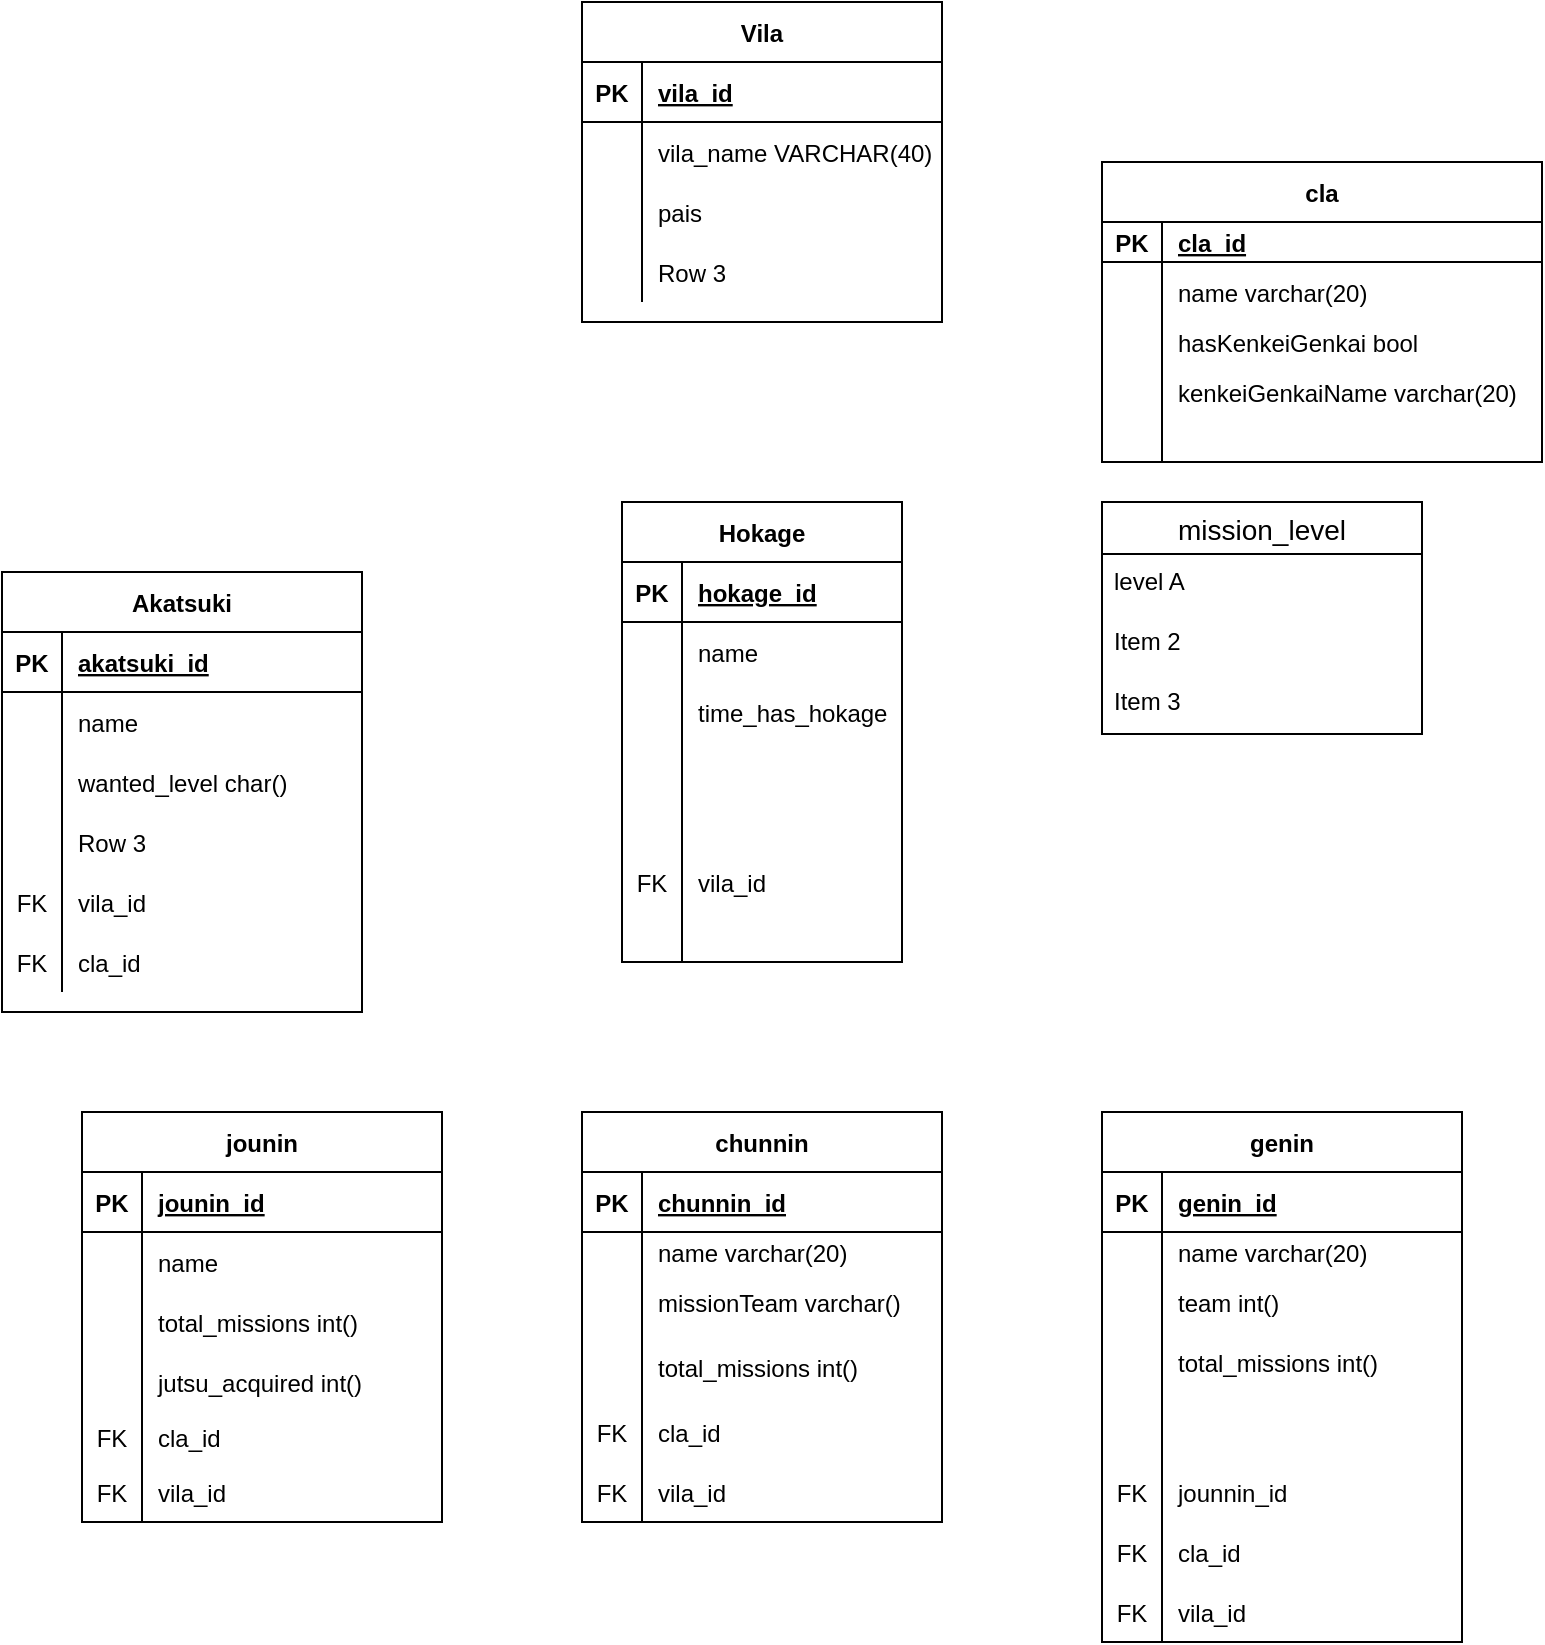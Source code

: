 <mxfile version="17.5.0" type="github">
  <diagram id="82nE0r8rCzqwUoxXNBT7" name="Page-1">
    <mxGraphModel dx="1550" dy="873" grid="1" gridSize="10" guides="1" tooltips="1" connect="1" arrows="1" fold="1" page="1" pageScale="1" pageWidth="827" pageHeight="1169" math="0" shadow="0">
      <root>
        <mxCell id="0" />
        <mxCell id="1" parent="0" />
        <mxCell id="BC1A1Vq9PkHH15_UiLVq-1" value="Hokage" style="shape=table;startSize=30;container=1;collapsible=1;childLayout=tableLayout;fixedRows=1;rowLines=0;fontStyle=1;align=center;resizeLast=1;" vertex="1" parent="1">
          <mxGeometry x="360" y="280" width="140" height="230" as="geometry" />
        </mxCell>
        <mxCell id="BC1A1Vq9PkHH15_UiLVq-2" value="" style="shape=tableRow;horizontal=0;startSize=0;swimlaneHead=0;swimlaneBody=0;fillColor=none;collapsible=0;dropTarget=0;points=[[0,0.5],[1,0.5]];portConstraint=eastwest;top=0;left=0;right=0;bottom=1;" vertex="1" parent="BC1A1Vq9PkHH15_UiLVq-1">
          <mxGeometry y="30" width="140" height="30" as="geometry" />
        </mxCell>
        <mxCell id="BC1A1Vq9PkHH15_UiLVq-3" value="PK" style="shape=partialRectangle;connectable=0;fillColor=none;top=0;left=0;bottom=0;right=0;fontStyle=1;overflow=hidden;" vertex="1" parent="BC1A1Vq9PkHH15_UiLVq-2">
          <mxGeometry width="30" height="30" as="geometry">
            <mxRectangle width="30" height="30" as="alternateBounds" />
          </mxGeometry>
        </mxCell>
        <mxCell id="BC1A1Vq9PkHH15_UiLVq-4" value="hokage_id" style="shape=partialRectangle;connectable=0;fillColor=none;top=0;left=0;bottom=0;right=0;align=left;spacingLeft=6;fontStyle=5;overflow=hidden;" vertex="1" parent="BC1A1Vq9PkHH15_UiLVq-2">
          <mxGeometry x="30" width="110" height="30" as="geometry">
            <mxRectangle width="110" height="30" as="alternateBounds" />
          </mxGeometry>
        </mxCell>
        <mxCell id="BC1A1Vq9PkHH15_UiLVq-5" value="" style="shape=tableRow;horizontal=0;startSize=0;swimlaneHead=0;swimlaneBody=0;fillColor=none;collapsible=0;dropTarget=0;points=[[0,0.5],[1,0.5]];portConstraint=eastwest;top=0;left=0;right=0;bottom=0;" vertex="1" parent="BC1A1Vq9PkHH15_UiLVq-1">
          <mxGeometry y="60" width="140" height="30" as="geometry" />
        </mxCell>
        <mxCell id="BC1A1Vq9PkHH15_UiLVq-6" value="" style="shape=partialRectangle;connectable=0;fillColor=none;top=0;left=0;bottom=0;right=0;editable=1;overflow=hidden;" vertex="1" parent="BC1A1Vq9PkHH15_UiLVq-5">
          <mxGeometry width="30" height="30" as="geometry">
            <mxRectangle width="30" height="30" as="alternateBounds" />
          </mxGeometry>
        </mxCell>
        <mxCell id="BC1A1Vq9PkHH15_UiLVq-7" value="name" style="shape=partialRectangle;connectable=0;fillColor=none;top=0;left=0;bottom=0;right=0;align=left;spacingLeft=6;overflow=hidden;" vertex="1" parent="BC1A1Vq9PkHH15_UiLVq-5">
          <mxGeometry x="30" width="110" height="30" as="geometry">
            <mxRectangle width="110" height="30" as="alternateBounds" />
          </mxGeometry>
        </mxCell>
        <mxCell id="BC1A1Vq9PkHH15_UiLVq-11" value="" style="shape=tableRow;horizontal=0;startSize=0;swimlaneHead=0;swimlaneBody=0;fillColor=none;collapsible=0;dropTarget=0;points=[[0,0.5],[1,0.5]];portConstraint=eastwest;top=0;left=0;right=0;bottom=0;" vertex="1" parent="BC1A1Vq9PkHH15_UiLVq-1">
          <mxGeometry y="90" width="140" height="30" as="geometry" />
        </mxCell>
        <mxCell id="BC1A1Vq9PkHH15_UiLVq-12" value="" style="shape=partialRectangle;connectable=0;fillColor=none;top=0;left=0;bottom=0;right=0;editable=1;overflow=hidden;" vertex="1" parent="BC1A1Vq9PkHH15_UiLVq-11">
          <mxGeometry width="30" height="30" as="geometry">
            <mxRectangle width="30" height="30" as="alternateBounds" />
          </mxGeometry>
        </mxCell>
        <mxCell id="BC1A1Vq9PkHH15_UiLVq-13" value="time_has_hokage" style="shape=partialRectangle;connectable=0;fillColor=none;top=0;left=0;bottom=0;right=0;align=left;spacingLeft=6;overflow=hidden;" vertex="1" parent="BC1A1Vq9PkHH15_UiLVq-11">
          <mxGeometry x="30" width="110" height="30" as="geometry">
            <mxRectangle width="110" height="30" as="alternateBounds" />
          </mxGeometry>
        </mxCell>
        <mxCell id="BC1A1Vq9PkHH15_UiLVq-8" value="" style="shape=tableRow;horizontal=0;startSize=0;swimlaneHead=0;swimlaneBody=0;fillColor=none;collapsible=0;dropTarget=0;points=[[0,0.5],[1,0.5]];portConstraint=eastwest;top=0;left=0;right=0;bottom=0;" vertex="1" parent="BC1A1Vq9PkHH15_UiLVq-1">
          <mxGeometry y="120" width="140" height="30" as="geometry" />
        </mxCell>
        <mxCell id="BC1A1Vq9PkHH15_UiLVq-9" value="" style="shape=partialRectangle;connectable=0;fillColor=none;top=0;left=0;bottom=0;right=0;editable=1;overflow=hidden;" vertex="1" parent="BC1A1Vq9PkHH15_UiLVq-8">
          <mxGeometry width="30" height="30" as="geometry">
            <mxRectangle width="30" height="30" as="alternateBounds" />
          </mxGeometry>
        </mxCell>
        <mxCell id="BC1A1Vq9PkHH15_UiLVq-10" value="" style="shape=partialRectangle;connectable=0;fillColor=none;top=0;left=0;bottom=0;right=0;align=left;spacingLeft=6;overflow=hidden;" vertex="1" parent="BC1A1Vq9PkHH15_UiLVq-8">
          <mxGeometry x="30" width="110" height="30" as="geometry">
            <mxRectangle width="110" height="30" as="alternateBounds" />
          </mxGeometry>
        </mxCell>
        <mxCell id="BC1A1Vq9PkHH15_UiLVq-29" value="" style="shape=tableRow;horizontal=0;startSize=0;swimlaneHead=0;swimlaneBody=0;fillColor=none;collapsible=0;dropTarget=0;points=[[0,0.5],[1,0.5]];portConstraint=eastwest;top=0;left=0;right=0;bottom=0;" vertex="1" parent="BC1A1Vq9PkHH15_UiLVq-1">
          <mxGeometry y="150" width="140" height="80" as="geometry" />
        </mxCell>
        <mxCell id="BC1A1Vq9PkHH15_UiLVq-30" value="FK" style="shape=partialRectangle;connectable=0;fillColor=none;top=0;left=0;bottom=0;right=0;fontStyle=0;overflow=hidden;" vertex="1" parent="BC1A1Vq9PkHH15_UiLVq-29">
          <mxGeometry width="30" height="80" as="geometry">
            <mxRectangle width="30" height="80" as="alternateBounds" />
          </mxGeometry>
        </mxCell>
        <mxCell id="BC1A1Vq9PkHH15_UiLVq-31" value="vila_id" style="shape=partialRectangle;connectable=0;fillColor=none;top=0;left=0;bottom=0;right=0;align=left;spacingLeft=6;fontStyle=0;overflow=hidden;" vertex="1" parent="BC1A1Vq9PkHH15_UiLVq-29">
          <mxGeometry x="30" width="110" height="80" as="geometry">
            <mxRectangle width="110" height="80" as="alternateBounds" />
          </mxGeometry>
        </mxCell>
        <mxCell id="BC1A1Vq9PkHH15_UiLVq-14" value="Vila" style="shape=table;startSize=30;container=1;collapsible=1;childLayout=tableLayout;fixedRows=1;rowLines=0;fontStyle=1;align=center;resizeLast=1;" vertex="1" parent="1">
          <mxGeometry x="340" y="30" width="180" height="160" as="geometry" />
        </mxCell>
        <mxCell id="BC1A1Vq9PkHH15_UiLVq-15" value="" style="shape=tableRow;horizontal=0;startSize=0;swimlaneHead=0;swimlaneBody=0;fillColor=none;collapsible=0;dropTarget=0;points=[[0,0.5],[1,0.5]];portConstraint=eastwest;top=0;left=0;right=0;bottom=1;" vertex="1" parent="BC1A1Vq9PkHH15_UiLVq-14">
          <mxGeometry y="30" width="180" height="30" as="geometry" />
        </mxCell>
        <mxCell id="BC1A1Vq9PkHH15_UiLVq-16" value="PK" style="shape=partialRectangle;connectable=0;fillColor=none;top=0;left=0;bottom=0;right=0;fontStyle=1;overflow=hidden;" vertex="1" parent="BC1A1Vq9PkHH15_UiLVq-15">
          <mxGeometry width="30" height="30" as="geometry">
            <mxRectangle width="30" height="30" as="alternateBounds" />
          </mxGeometry>
        </mxCell>
        <mxCell id="BC1A1Vq9PkHH15_UiLVq-17" value="vila_id" style="shape=partialRectangle;connectable=0;fillColor=none;top=0;left=0;bottom=0;right=0;align=left;spacingLeft=6;fontStyle=5;overflow=hidden;" vertex="1" parent="BC1A1Vq9PkHH15_UiLVq-15">
          <mxGeometry x="30" width="150" height="30" as="geometry">
            <mxRectangle width="150" height="30" as="alternateBounds" />
          </mxGeometry>
        </mxCell>
        <mxCell id="BC1A1Vq9PkHH15_UiLVq-18" value="" style="shape=tableRow;horizontal=0;startSize=0;swimlaneHead=0;swimlaneBody=0;fillColor=none;collapsible=0;dropTarget=0;points=[[0,0.5],[1,0.5]];portConstraint=eastwest;top=0;left=0;right=0;bottom=0;" vertex="1" parent="BC1A1Vq9PkHH15_UiLVq-14">
          <mxGeometry y="60" width="180" height="30" as="geometry" />
        </mxCell>
        <mxCell id="BC1A1Vq9PkHH15_UiLVq-19" value="" style="shape=partialRectangle;connectable=0;fillColor=none;top=0;left=0;bottom=0;right=0;editable=1;overflow=hidden;" vertex="1" parent="BC1A1Vq9PkHH15_UiLVq-18">
          <mxGeometry width="30" height="30" as="geometry">
            <mxRectangle width="30" height="30" as="alternateBounds" />
          </mxGeometry>
        </mxCell>
        <mxCell id="BC1A1Vq9PkHH15_UiLVq-20" value="vila_name VARCHAR(40)" style="shape=partialRectangle;connectable=0;fillColor=none;top=0;left=0;bottom=0;right=0;align=left;spacingLeft=6;overflow=hidden;" vertex="1" parent="BC1A1Vq9PkHH15_UiLVq-18">
          <mxGeometry x="30" width="150" height="30" as="geometry">
            <mxRectangle width="150" height="30" as="alternateBounds" />
          </mxGeometry>
        </mxCell>
        <mxCell id="BC1A1Vq9PkHH15_UiLVq-21" value="" style="shape=tableRow;horizontal=0;startSize=0;swimlaneHead=0;swimlaneBody=0;fillColor=none;collapsible=0;dropTarget=0;points=[[0,0.5],[1,0.5]];portConstraint=eastwest;top=0;left=0;right=0;bottom=0;" vertex="1" parent="BC1A1Vq9PkHH15_UiLVq-14">
          <mxGeometry y="90" width="180" height="30" as="geometry" />
        </mxCell>
        <mxCell id="BC1A1Vq9PkHH15_UiLVq-22" value="" style="shape=partialRectangle;connectable=0;fillColor=none;top=0;left=0;bottom=0;right=0;editable=1;overflow=hidden;" vertex="1" parent="BC1A1Vq9PkHH15_UiLVq-21">
          <mxGeometry width="30" height="30" as="geometry">
            <mxRectangle width="30" height="30" as="alternateBounds" />
          </mxGeometry>
        </mxCell>
        <mxCell id="BC1A1Vq9PkHH15_UiLVq-23" value="pais" style="shape=partialRectangle;connectable=0;fillColor=none;top=0;left=0;bottom=0;right=0;align=left;spacingLeft=6;overflow=hidden;" vertex="1" parent="BC1A1Vq9PkHH15_UiLVq-21">
          <mxGeometry x="30" width="150" height="30" as="geometry">
            <mxRectangle width="150" height="30" as="alternateBounds" />
          </mxGeometry>
        </mxCell>
        <mxCell id="BC1A1Vq9PkHH15_UiLVq-24" value="" style="shape=tableRow;horizontal=0;startSize=0;swimlaneHead=0;swimlaneBody=0;fillColor=none;collapsible=0;dropTarget=0;points=[[0,0.5],[1,0.5]];portConstraint=eastwest;top=0;left=0;right=0;bottom=0;" vertex="1" parent="BC1A1Vq9PkHH15_UiLVq-14">
          <mxGeometry y="120" width="180" height="30" as="geometry" />
        </mxCell>
        <mxCell id="BC1A1Vq9PkHH15_UiLVq-25" value="" style="shape=partialRectangle;connectable=0;fillColor=none;top=0;left=0;bottom=0;right=0;editable=1;overflow=hidden;" vertex="1" parent="BC1A1Vq9PkHH15_UiLVq-24">
          <mxGeometry width="30" height="30" as="geometry">
            <mxRectangle width="30" height="30" as="alternateBounds" />
          </mxGeometry>
        </mxCell>
        <mxCell id="BC1A1Vq9PkHH15_UiLVq-26" value="Row 3" style="shape=partialRectangle;connectable=0;fillColor=none;top=0;left=0;bottom=0;right=0;align=left;spacingLeft=6;overflow=hidden;" vertex="1" parent="BC1A1Vq9PkHH15_UiLVq-24">
          <mxGeometry x="30" width="150" height="30" as="geometry">
            <mxRectangle width="150" height="30" as="alternateBounds" />
          </mxGeometry>
        </mxCell>
        <mxCell id="BC1A1Vq9PkHH15_UiLVq-34" value="jounin" style="shape=table;startSize=30;container=1;collapsible=1;childLayout=tableLayout;fixedRows=1;rowLines=0;fontStyle=1;align=center;resizeLast=1;" vertex="1" parent="1">
          <mxGeometry x="90" y="585" width="180" height="205" as="geometry" />
        </mxCell>
        <mxCell id="BC1A1Vq9PkHH15_UiLVq-35" value="" style="shape=tableRow;horizontal=0;startSize=0;swimlaneHead=0;swimlaneBody=0;fillColor=none;collapsible=0;dropTarget=0;points=[[0,0.5],[1,0.5]];portConstraint=eastwest;top=0;left=0;right=0;bottom=1;" vertex="1" parent="BC1A1Vq9PkHH15_UiLVq-34">
          <mxGeometry y="30" width="180" height="30" as="geometry" />
        </mxCell>
        <mxCell id="BC1A1Vq9PkHH15_UiLVq-36" value="PK" style="shape=partialRectangle;connectable=0;fillColor=none;top=0;left=0;bottom=0;right=0;fontStyle=1;overflow=hidden;" vertex="1" parent="BC1A1Vq9PkHH15_UiLVq-35">
          <mxGeometry width="30" height="30" as="geometry">
            <mxRectangle width="30" height="30" as="alternateBounds" />
          </mxGeometry>
        </mxCell>
        <mxCell id="BC1A1Vq9PkHH15_UiLVq-37" value="jounin_id" style="shape=partialRectangle;connectable=0;fillColor=none;top=0;left=0;bottom=0;right=0;align=left;spacingLeft=6;fontStyle=5;overflow=hidden;" vertex="1" parent="BC1A1Vq9PkHH15_UiLVq-35">
          <mxGeometry x="30" width="150" height="30" as="geometry">
            <mxRectangle width="150" height="30" as="alternateBounds" />
          </mxGeometry>
        </mxCell>
        <mxCell id="BC1A1Vq9PkHH15_UiLVq-38" value="" style="shape=tableRow;horizontal=0;startSize=0;swimlaneHead=0;swimlaneBody=0;fillColor=none;collapsible=0;dropTarget=0;points=[[0,0.5],[1,0.5]];portConstraint=eastwest;top=0;left=0;right=0;bottom=0;" vertex="1" parent="BC1A1Vq9PkHH15_UiLVq-34">
          <mxGeometry y="60" width="180" height="30" as="geometry" />
        </mxCell>
        <mxCell id="BC1A1Vq9PkHH15_UiLVq-39" value="" style="shape=partialRectangle;connectable=0;fillColor=none;top=0;left=0;bottom=0;right=0;editable=1;overflow=hidden;" vertex="1" parent="BC1A1Vq9PkHH15_UiLVq-38">
          <mxGeometry width="30" height="30" as="geometry">
            <mxRectangle width="30" height="30" as="alternateBounds" />
          </mxGeometry>
        </mxCell>
        <mxCell id="BC1A1Vq9PkHH15_UiLVq-40" value="name" style="shape=partialRectangle;connectable=0;fillColor=none;top=0;left=0;bottom=0;right=0;align=left;spacingLeft=6;overflow=hidden;" vertex="1" parent="BC1A1Vq9PkHH15_UiLVq-38">
          <mxGeometry x="30" width="150" height="30" as="geometry">
            <mxRectangle width="150" height="30" as="alternateBounds" />
          </mxGeometry>
        </mxCell>
        <mxCell id="BC1A1Vq9PkHH15_UiLVq-41" value="" style="shape=tableRow;horizontal=0;startSize=0;swimlaneHead=0;swimlaneBody=0;fillColor=none;collapsible=0;dropTarget=0;points=[[0,0.5],[1,0.5]];portConstraint=eastwest;top=0;left=0;right=0;bottom=0;" vertex="1" parent="BC1A1Vq9PkHH15_UiLVq-34">
          <mxGeometry y="90" width="180" height="30" as="geometry" />
        </mxCell>
        <mxCell id="BC1A1Vq9PkHH15_UiLVq-42" value="" style="shape=partialRectangle;connectable=0;fillColor=none;top=0;left=0;bottom=0;right=0;editable=1;overflow=hidden;" vertex="1" parent="BC1A1Vq9PkHH15_UiLVq-41">
          <mxGeometry width="30" height="30" as="geometry">
            <mxRectangle width="30" height="30" as="alternateBounds" />
          </mxGeometry>
        </mxCell>
        <mxCell id="BC1A1Vq9PkHH15_UiLVq-43" value="total_missions int()" style="shape=partialRectangle;connectable=0;fillColor=none;top=0;left=0;bottom=0;right=0;align=left;spacingLeft=6;overflow=hidden;" vertex="1" parent="BC1A1Vq9PkHH15_UiLVq-41">
          <mxGeometry x="30" width="150" height="30" as="geometry">
            <mxRectangle width="150" height="30" as="alternateBounds" />
          </mxGeometry>
        </mxCell>
        <mxCell id="BC1A1Vq9PkHH15_UiLVq-44" value="" style="shape=tableRow;horizontal=0;startSize=0;swimlaneHead=0;swimlaneBody=0;fillColor=none;collapsible=0;dropTarget=0;points=[[0,0.5],[1,0.5]];portConstraint=eastwest;top=0;left=0;right=0;bottom=0;" vertex="1" parent="BC1A1Vq9PkHH15_UiLVq-34">
          <mxGeometry y="120" width="180" height="30" as="geometry" />
        </mxCell>
        <mxCell id="BC1A1Vq9PkHH15_UiLVq-45" value="" style="shape=partialRectangle;connectable=0;fillColor=none;top=0;left=0;bottom=0;right=0;editable=1;overflow=hidden;" vertex="1" parent="BC1A1Vq9PkHH15_UiLVq-44">
          <mxGeometry width="30" height="30" as="geometry">
            <mxRectangle width="30" height="30" as="alternateBounds" />
          </mxGeometry>
        </mxCell>
        <mxCell id="BC1A1Vq9PkHH15_UiLVq-46" value="jutsu_acquired int()" style="shape=partialRectangle;connectable=0;fillColor=none;top=0;left=0;bottom=0;right=0;align=left;spacingLeft=6;overflow=hidden;" vertex="1" parent="BC1A1Vq9PkHH15_UiLVq-44">
          <mxGeometry x="30" width="150" height="30" as="geometry">
            <mxRectangle width="150" height="30" as="alternateBounds" />
          </mxGeometry>
        </mxCell>
        <mxCell id="BC1A1Vq9PkHH15_UiLVq-118" value="" style="shape=tableRow;horizontal=0;startSize=0;swimlaneHead=0;swimlaneBody=0;fillColor=none;collapsible=0;dropTarget=0;points=[[0,0.5],[1,0.5]];portConstraint=eastwest;top=0;left=0;right=0;bottom=0;" vertex="1" parent="BC1A1Vq9PkHH15_UiLVq-34">
          <mxGeometry y="150" width="180" height="25" as="geometry" />
        </mxCell>
        <mxCell id="BC1A1Vq9PkHH15_UiLVq-119" value="FK" style="shape=partialRectangle;connectable=0;fillColor=none;top=0;left=0;bottom=0;right=0;fontStyle=0;overflow=hidden;" vertex="1" parent="BC1A1Vq9PkHH15_UiLVq-118">
          <mxGeometry width="30" height="25" as="geometry">
            <mxRectangle width="30" height="25" as="alternateBounds" />
          </mxGeometry>
        </mxCell>
        <mxCell id="BC1A1Vq9PkHH15_UiLVq-120" value="cla_id" style="shape=partialRectangle;connectable=0;fillColor=none;top=0;left=0;bottom=0;right=0;align=left;spacingLeft=6;fontStyle=0;overflow=hidden;" vertex="1" parent="BC1A1Vq9PkHH15_UiLVq-118">
          <mxGeometry x="30" width="150" height="25" as="geometry">
            <mxRectangle width="150" height="25" as="alternateBounds" />
          </mxGeometry>
        </mxCell>
        <mxCell id="BC1A1Vq9PkHH15_UiLVq-48" value="" style="shape=tableRow;horizontal=0;startSize=0;swimlaneHead=0;swimlaneBody=0;fillColor=none;collapsible=0;dropTarget=0;points=[[0,0.5],[1,0.5]];portConstraint=eastwest;top=0;left=0;right=0;bottom=0;" vertex="1" parent="BC1A1Vq9PkHH15_UiLVq-34">
          <mxGeometry y="175" width="180" height="30" as="geometry" />
        </mxCell>
        <mxCell id="BC1A1Vq9PkHH15_UiLVq-49" value="FK" style="shape=partialRectangle;connectable=0;fillColor=none;top=0;left=0;bottom=0;right=0;fontStyle=0;overflow=hidden;" vertex="1" parent="BC1A1Vq9PkHH15_UiLVq-48">
          <mxGeometry width="30" height="30" as="geometry">
            <mxRectangle width="30" height="30" as="alternateBounds" />
          </mxGeometry>
        </mxCell>
        <mxCell id="BC1A1Vq9PkHH15_UiLVq-50" value="vila_id" style="shape=partialRectangle;connectable=0;fillColor=none;top=0;left=0;bottom=0;right=0;align=left;spacingLeft=6;fontStyle=0;overflow=hidden;" vertex="1" parent="BC1A1Vq9PkHH15_UiLVq-48">
          <mxGeometry x="30" width="150" height="30" as="geometry">
            <mxRectangle width="150" height="30" as="alternateBounds" />
          </mxGeometry>
        </mxCell>
        <mxCell id="BC1A1Vq9PkHH15_UiLVq-85" value="chunnin" style="shape=table;startSize=30;container=1;collapsible=1;childLayout=tableLayout;fixedRows=1;rowLines=0;fontStyle=1;align=center;resizeLast=1;" vertex="1" parent="1">
          <mxGeometry x="340" y="585" width="180" height="205" as="geometry" />
        </mxCell>
        <mxCell id="BC1A1Vq9PkHH15_UiLVq-86" value="" style="shape=tableRow;horizontal=0;startSize=0;swimlaneHead=0;swimlaneBody=0;fillColor=none;collapsible=0;dropTarget=0;points=[[0,0.5],[1,0.5]];portConstraint=eastwest;top=0;left=0;right=0;bottom=1;" vertex="1" parent="BC1A1Vq9PkHH15_UiLVq-85">
          <mxGeometry y="30" width="180" height="30" as="geometry" />
        </mxCell>
        <mxCell id="BC1A1Vq9PkHH15_UiLVq-87" value="PK" style="shape=partialRectangle;connectable=0;fillColor=none;top=0;left=0;bottom=0;right=0;fontStyle=1;overflow=hidden;" vertex="1" parent="BC1A1Vq9PkHH15_UiLVq-86">
          <mxGeometry width="30" height="30" as="geometry">
            <mxRectangle width="30" height="30" as="alternateBounds" />
          </mxGeometry>
        </mxCell>
        <mxCell id="BC1A1Vq9PkHH15_UiLVq-88" value="chunnin_id" style="shape=partialRectangle;connectable=0;fillColor=none;top=0;left=0;bottom=0;right=0;align=left;spacingLeft=6;fontStyle=5;overflow=hidden;" vertex="1" parent="BC1A1Vq9PkHH15_UiLVq-86">
          <mxGeometry x="30" width="150" height="30" as="geometry">
            <mxRectangle width="150" height="30" as="alternateBounds" />
          </mxGeometry>
        </mxCell>
        <mxCell id="BC1A1Vq9PkHH15_UiLVq-89" value="" style="shape=tableRow;horizontal=0;startSize=0;swimlaneHead=0;swimlaneBody=0;fillColor=none;collapsible=0;dropTarget=0;points=[[0,0.5],[1,0.5]];portConstraint=eastwest;top=0;left=0;right=0;bottom=0;" vertex="1" parent="BC1A1Vq9PkHH15_UiLVq-85">
          <mxGeometry y="60" width="180" height="20" as="geometry" />
        </mxCell>
        <mxCell id="BC1A1Vq9PkHH15_UiLVq-90" value="" style="shape=partialRectangle;connectable=0;fillColor=none;top=0;left=0;bottom=0;right=0;editable=1;overflow=hidden;" vertex="1" parent="BC1A1Vq9PkHH15_UiLVq-89">
          <mxGeometry width="30" height="20" as="geometry">
            <mxRectangle width="30" height="20" as="alternateBounds" />
          </mxGeometry>
        </mxCell>
        <mxCell id="BC1A1Vq9PkHH15_UiLVq-91" value="name varchar(20)" style="shape=partialRectangle;connectable=0;fillColor=none;top=0;left=0;bottom=0;right=0;align=left;spacingLeft=6;overflow=hidden;" vertex="1" parent="BC1A1Vq9PkHH15_UiLVq-89">
          <mxGeometry x="30" width="150" height="20" as="geometry">
            <mxRectangle width="150" height="20" as="alternateBounds" />
          </mxGeometry>
        </mxCell>
        <mxCell id="BC1A1Vq9PkHH15_UiLVq-95" value="" style="shape=tableRow;horizontal=0;startSize=0;swimlaneHead=0;swimlaneBody=0;fillColor=none;collapsible=0;dropTarget=0;points=[[0,0.5],[1,0.5]];portConstraint=eastwest;top=0;left=0;right=0;bottom=0;" vertex="1" parent="BC1A1Vq9PkHH15_UiLVq-85">
          <mxGeometry y="80" width="180" height="30" as="geometry" />
        </mxCell>
        <mxCell id="BC1A1Vq9PkHH15_UiLVq-96" value="" style="shape=partialRectangle;connectable=0;fillColor=none;top=0;left=0;bottom=0;right=0;editable=1;overflow=hidden;" vertex="1" parent="BC1A1Vq9PkHH15_UiLVq-95">
          <mxGeometry width="30" height="30" as="geometry">
            <mxRectangle width="30" height="30" as="alternateBounds" />
          </mxGeometry>
        </mxCell>
        <mxCell id="BC1A1Vq9PkHH15_UiLVq-97" value="missionTeam varchar()" style="shape=partialRectangle;connectable=0;fillColor=none;top=0;left=0;bottom=0;right=0;align=left;spacingLeft=6;overflow=hidden;" vertex="1" parent="BC1A1Vq9PkHH15_UiLVq-95">
          <mxGeometry x="30" width="150" height="30" as="geometry">
            <mxRectangle width="150" height="30" as="alternateBounds" />
          </mxGeometry>
        </mxCell>
        <mxCell id="BC1A1Vq9PkHH15_UiLVq-92" value="" style="shape=tableRow;horizontal=0;startSize=0;swimlaneHead=0;swimlaneBody=0;fillColor=none;collapsible=0;dropTarget=0;points=[[0,0.5],[1,0.5]];portConstraint=eastwest;top=0;left=0;right=0;bottom=0;" vertex="1" parent="BC1A1Vq9PkHH15_UiLVq-85">
          <mxGeometry y="110" width="180" height="35" as="geometry" />
        </mxCell>
        <mxCell id="BC1A1Vq9PkHH15_UiLVq-93" value="" style="shape=partialRectangle;connectable=0;fillColor=none;top=0;left=0;bottom=0;right=0;editable=1;overflow=hidden;" vertex="1" parent="BC1A1Vq9PkHH15_UiLVq-92">
          <mxGeometry width="30" height="35" as="geometry">
            <mxRectangle width="30" height="35" as="alternateBounds" />
          </mxGeometry>
        </mxCell>
        <mxCell id="BC1A1Vq9PkHH15_UiLVq-94" value="total_missions int()" style="shape=partialRectangle;connectable=0;fillColor=none;top=0;left=0;bottom=0;right=0;align=left;spacingLeft=6;overflow=hidden;" vertex="1" parent="BC1A1Vq9PkHH15_UiLVq-92">
          <mxGeometry x="30" width="150" height="35" as="geometry">
            <mxRectangle width="150" height="35" as="alternateBounds" />
          </mxGeometry>
        </mxCell>
        <mxCell id="BC1A1Vq9PkHH15_UiLVq-131" value="" style="shape=tableRow;horizontal=0;startSize=0;swimlaneHead=0;swimlaneBody=0;fillColor=none;collapsible=0;dropTarget=0;points=[[0,0.5],[1,0.5]];portConstraint=eastwest;top=0;left=0;right=0;bottom=0;" vertex="1" parent="BC1A1Vq9PkHH15_UiLVq-85">
          <mxGeometry y="145" width="180" height="30" as="geometry" />
        </mxCell>
        <mxCell id="BC1A1Vq9PkHH15_UiLVq-132" value="FK" style="shape=partialRectangle;connectable=0;fillColor=none;top=0;left=0;bottom=0;right=0;fontStyle=0;overflow=hidden;" vertex="1" parent="BC1A1Vq9PkHH15_UiLVq-131">
          <mxGeometry width="30" height="30" as="geometry">
            <mxRectangle width="30" height="30" as="alternateBounds" />
          </mxGeometry>
        </mxCell>
        <mxCell id="BC1A1Vq9PkHH15_UiLVq-133" value="cla_id" style="shape=partialRectangle;connectable=0;fillColor=none;top=0;left=0;bottom=0;right=0;align=left;spacingLeft=6;fontStyle=0;overflow=hidden;" vertex="1" parent="BC1A1Vq9PkHH15_UiLVq-131">
          <mxGeometry x="30" width="150" height="30" as="geometry">
            <mxRectangle width="150" height="30" as="alternateBounds" />
          </mxGeometry>
        </mxCell>
        <mxCell id="BC1A1Vq9PkHH15_UiLVq-139" value="" style="shape=tableRow;horizontal=0;startSize=0;swimlaneHead=0;swimlaneBody=0;fillColor=none;collapsible=0;dropTarget=0;points=[[0,0.5],[1,0.5]];portConstraint=eastwest;top=0;left=0;right=0;bottom=0;" vertex="1" parent="BC1A1Vq9PkHH15_UiLVq-85">
          <mxGeometry y="175" width="180" height="30" as="geometry" />
        </mxCell>
        <mxCell id="BC1A1Vq9PkHH15_UiLVq-140" value="FK" style="shape=partialRectangle;connectable=0;fillColor=none;top=0;left=0;bottom=0;right=0;fontStyle=0;overflow=hidden;" vertex="1" parent="BC1A1Vq9PkHH15_UiLVq-139">
          <mxGeometry width="30" height="30" as="geometry">
            <mxRectangle width="30" height="30" as="alternateBounds" />
          </mxGeometry>
        </mxCell>
        <mxCell id="BC1A1Vq9PkHH15_UiLVq-141" value="vila_id" style="shape=partialRectangle;connectable=0;fillColor=none;top=0;left=0;bottom=0;right=0;align=left;spacingLeft=6;fontStyle=0;overflow=hidden;" vertex="1" parent="BC1A1Vq9PkHH15_UiLVq-139">
          <mxGeometry x="30" width="150" height="30" as="geometry">
            <mxRectangle width="150" height="30" as="alternateBounds" />
          </mxGeometry>
        </mxCell>
        <mxCell id="BC1A1Vq9PkHH15_UiLVq-98" value="cla" style="shape=table;startSize=30;container=1;collapsible=1;childLayout=tableLayout;fixedRows=1;rowLines=0;fontStyle=1;align=center;resizeLast=1;" vertex="1" parent="1">
          <mxGeometry x="600" y="110" width="220" height="150" as="geometry" />
        </mxCell>
        <mxCell id="BC1A1Vq9PkHH15_UiLVq-99" value="" style="shape=tableRow;horizontal=0;startSize=0;swimlaneHead=0;swimlaneBody=0;fillColor=none;collapsible=0;dropTarget=0;points=[[0,0.5],[1,0.5]];portConstraint=eastwest;top=0;left=0;right=0;bottom=1;" vertex="1" parent="BC1A1Vq9PkHH15_UiLVq-98">
          <mxGeometry y="30" width="220" height="20" as="geometry" />
        </mxCell>
        <mxCell id="BC1A1Vq9PkHH15_UiLVq-100" value="PK" style="shape=partialRectangle;connectable=0;fillColor=none;top=0;left=0;bottom=0;right=0;fontStyle=1;overflow=hidden;" vertex="1" parent="BC1A1Vq9PkHH15_UiLVq-99">
          <mxGeometry width="30" height="20" as="geometry">
            <mxRectangle width="30" height="20" as="alternateBounds" />
          </mxGeometry>
        </mxCell>
        <mxCell id="BC1A1Vq9PkHH15_UiLVq-101" value="cla_id" style="shape=partialRectangle;connectable=0;fillColor=none;top=0;left=0;bottom=0;right=0;align=left;spacingLeft=6;fontStyle=5;overflow=hidden;" vertex="1" parent="BC1A1Vq9PkHH15_UiLVq-99">
          <mxGeometry x="30" width="190" height="20" as="geometry">
            <mxRectangle width="190" height="20" as="alternateBounds" />
          </mxGeometry>
        </mxCell>
        <mxCell id="BC1A1Vq9PkHH15_UiLVq-102" value="" style="shape=tableRow;horizontal=0;startSize=0;swimlaneHead=0;swimlaneBody=0;fillColor=none;collapsible=0;dropTarget=0;points=[[0,0.5],[1,0.5]];portConstraint=eastwest;top=0;left=0;right=0;bottom=0;" vertex="1" parent="BC1A1Vq9PkHH15_UiLVq-98">
          <mxGeometry y="50" width="220" height="30" as="geometry" />
        </mxCell>
        <mxCell id="BC1A1Vq9PkHH15_UiLVq-103" value="" style="shape=partialRectangle;connectable=0;fillColor=none;top=0;left=0;bottom=0;right=0;editable=1;overflow=hidden;" vertex="1" parent="BC1A1Vq9PkHH15_UiLVq-102">
          <mxGeometry width="30" height="30" as="geometry">
            <mxRectangle width="30" height="30" as="alternateBounds" />
          </mxGeometry>
        </mxCell>
        <mxCell id="BC1A1Vq9PkHH15_UiLVq-104" value="name varchar(20)" style="shape=partialRectangle;connectable=0;fillColor=none;top=0;left=0;bottom=0;right=0;align=left;spacingLeft=6;overflow=hidden;" vertex="1" parent="BC1A1Vq9PkHH15_UiLVq-102">
          <mxGeometry x="30" width="190" height="30" as="geometry">
            <mxRectangle width="190" height="30" as="alternateBounds" />
          </mxGeometry>
        </mxCell>
        <mxCell id="BC1A1Vq9PkHH15_UiLVq-108" value="" style="shape=tableRow;horizontal=0;startSize=0;swimlaneHead=0;swimlaneBody=0;fillColor=none;collapsible=0;dropTarget=0;points=[[0,0.5],[1,0.5]];portConstraint=eastwest;top=0;left=0;right=0;bottom=0;" vertex="1" parent="BC1A1Vq9PkHH15_UiLVq-98">
          <mxGeometry y="80" width="220" height="20" as="geometry" />
        </mxCell>
        <mxCell id="BC1A1Vq9PkHH15_UiLVq-109" value="" style="shape=partialRectangle;connectable=0;fillColor=none;top=0;left=0;bottom=0;right=0;editable=1;overflow=hidden;" vertex="1" parent="BC1A1Vq9PkHH15_UiLVq-108">
          <mxGeometry width="30" height="20" as="geometry">
            <mxRectangle width="30" height="20" as="alternateBounds" />
          </mxGeometry>
        </mxCell>
        <mxCell id="BC1A1Vq9PkHH15_UiLVq-110" value="hasKenkeiGenkai bool" style="shape=partialRectangle;connectable=0;fillColor=none;top=0;left=0;bottom=0;right=0;align=left;spacingLeft=6;overflow=hidden;" vertex="1" parent="BC1A1Vq9PkHH15_UiLVq-108">
          <mxGeometry x="30" width="190" height="20" as="geometry">
            <mxRectangle width="190" height="20" as="alternateBounds" />
          </mxGeometry>
        </mxCell>
        <mxCell id="BC1A1Vq9PkHH15_UiLVq-114" value="" style="shape=tableRow;horizontal=0;startSize=0;swimlaneHead=0;swimlaneBody=0;fillColor=none;collapsible=0;dropTarget=0;points=[[0,0.5],[1,0.5]];portConstraint=eastwest;top=0;left=0;right=0;bottom=0;" vertex="1" parent="BC1A1Vq9PkHH15_UiLVq-98">
          <mxGeometry y="100" width="220" height="30" as="geometry" />
        </mxCell>
        <mxCell id="BC1A1Vq9PkHH15_UiLVq-115" value="" style="shape=partialRectangle;connectable=0;fillColor=none;top=0;left=0;bottom=0;right=0;editable=1;overflow=hidden;" vertex="1" parent="BC1A1Vq9PkHH15_UiLVq-114">
          <mxGeometry width="30" height="30" as="geometry">
            <mxRectangle width="30" height="30" as="alternateBounds" />
          </mxGeometry>
        </mxCell>
        <mxCell id="BC1A1Vq9PkHH15_UiLVq-116" value="kenkeiGenkaiName varchar(20)" style="shape=partialRectangle;connectable=0;fillColor=none;top=0;left=0;bottom=0;right=0;align=left;spacingLeft=6;overflow=hidden;" vertex="1" parent="BC1A1Vq9PkHH15_UiLVq-114">
          <mxGeometry x="30" width="190" height="30" as="geometry">
            <mxRectangle width="190" height="30" as="alternateBounds" />
          </mxGeometry>
        </mxCell>
        <mxCell id="BC1A1Vq9PkHH15_UiLVq-105" value="" style="shape=tableRow;horizontal=0;startSize=0;swimlaneHead=0;swimlaneBody=0;fillColor=none;collapsible=0;dropTarget=0;points=[[0,0.5],[1,0.5]];portConstraint=eastwest;top=0;left=0;right=0;bottom=0;" vertex="1" parent="BC1A1Vq9PkHH15_UiLVq-98">
          <mxGeometry y="130" width="220" height="20" as="geometry" />
        </mxCell>
        <mxCell id="BC1A1Vq9PkHH15_UiLVq-106" value="" style="shape=partialRectangle;connectable=0;fillColor=none;top=0;left=0;bottom=0;right=0;editable=1;overflow=hidden;" vertex="1" parent="BC1A1Vq9PkHH15_UiLVq-105">
          <mxGeometry width="30" height="20" as="geometry">
            <mxRectangle width="30" height="20" as="alternateBounds" />
          </mxGeometry>
        </mxCell>
        <mxCell id="BC1A1Vq9PkHH15_UiLVq-107" value="" style="shape=partialRectangle;connectable=0;fillColor=none;top=0;left=0;bottom=0;right=0;align=left;spacingLeft=6;overflow=hidden;" vertex="1" parent="BC1A1Vq9PkHH15_UiLVq-105">
          <mxGeometry x="30" width="190" height="20" as="geometry">
            <mxRectangle width="190" height="20" as="alternateBounds" />
          </mxGeometry>
        </mxCell>
        <mxCell id="BC1A1Vq9PkHH15_UiLVq-142" value="genin" style="shape=table;startSize=30;container=1;collapsible=1;childLayout=tableLayout;fixedRows=1;rowLines=0;fontStyle=1;align=center;resizeLast=1;" vertex="1" parent="1">
          <mxGeometry x="600" y="585" width="180" height="265" as="geometry" />
        </mxCell>
        <mxCell id="BC1A1Vq9PkHH15_UiLVq-143" value="" style="shape=tableRow;horizontal=0;startSize=0;swimlaneHead=0;swimlaneBody=0;fillColor=none;collapsible=0;dropTarget=0;points=[[0,0.5],[1,0.5]];portConstraint=eastwest;top=0;left=0;right=0;bottom=1;" vertex="1" parent="BC1A1Vq9PkHH15_UiLVq-142">
          <mxGeometry y="30" width="180" height="30" as="geometry" />
        </mxCell>
        <mxCell id="BC1A1Vq9PkHH15_UiLVq-144" value="PK" style="shape=partialRectangle;connectable=0;fillColor=none;top=0;left=0;bottom=0;right=0;fontStyle=1;overflow=hidden;" vertex="1" parent="BC1A1Vq9PkHH15_UiLVq-143">
          <mxGeometry width="30" height="30" as="geometry">
            <mxRectangle width="30" height="30" as="alternateBounds" />
          </mxGeometry>
        </mxCell>
        <mxCell id="BC1A1Vq9PkHH15_UiLVq-145" value="genin_id" style="shape=partialRectangle;connectable=0;fillColor=none;top=0;left=0;bottom=0;right=0;align=left;spacingLeft=6;fontStyle=5;overflow=hidden;" vertex="1" parent="BC1A1Vq9PkHH15_UiLVq-143">
          <mxGeometry x="30" width="150" height="30" as="geometry">
            <mxRectangle width="150" height="30" as="alternateBounds" />
          </mxGeometry>
        </mxCell>
        <mxCell id="BC1A1Vq9PkHH15_UiLVq-146" value="" style="shape=tableRow;horizontal=0;startSize=0;swimlaneHead=0;swimlaneBody=0;fillColor=none;collapsible=0;dropTarget=0;points=[[0,0.5],[1,0.5]];portConstraint=eastwest;top=0;left=0;right=0;bottom=0;" vertex="1" parent="BC1A1Vq9PkHH15_UiLVq-142">
          <mxGeometry y="60" width="180" height="20" as="geometry" />
        </mxCell>
        <mxCell id="BC1A1Vq9PkHH15_UiLVq-147" value="" style="shape=partialRectangle;connectable=0;fillColor=none;top=0;left=0;bottom=0;right=0;editable=1;overflow=hidden;" vertex="1" parent="BC1A1Vq9PkHH15_UiLVq-146">
          <mxGeometry width="30" height="20" as="geometry">
            <mxRectangle width="30" height="20" as="alternateBounds" />
          </mxGeometry>
        </mxCell>
        <mxCell id="BC1A1Vq9PkHH15_UiLVq-148" value="name varchar(20)" style="shape=partialRectangle;connectable=0;fillColor=none;top=0;left=0;bottom=0;right=0;align=left;spacingLeft=6;overflow=hidden;" vertex="1" parent="BC1A1Vq9PkHH15_UiLVq-146">
          <mxGeometry x="30" width="150" height="20" as="geometry">
            <mxRectangle width="150" height="20" as="alternateBounds" />
          </mxGeometry>
        </mxCell>
        <mxCell id="BC1A1Vq9PkHH15_UiLVq-163" value="" style="shape=tableRow;horizontal=0;startSize=0;swimlaneHead=0;swimlaneBody=0;fillColor=none;collapsible=0;dropTarget=0;points=[[0,0.5],[1,0.5]];portConstraint=eastwest;top=0;left=0;right=0;bottom=0;" vertex="1" parent="BC1A1Vq9PkHH15_UiLVq-142">
          <mxGeometry y="80" width="180" height="30" as="geometry" />
        </mxCell>
        <mxCell id="BC1A1Vq9PkHH15_UiLVq-164" value="" style="shape=partialRectangle;connectable=0;fillColor=none;top=0;left=0;bottom=0;right=0;editable=1;overflow=hidden;" vertex="1" parent="BC1A1Vq9PkHH15_UiLVq-163">
          <mxGeometry width="30" height="30" as="geometry">
            <mxRectangle width="30" height="30" as="alternateBounds" />
          </mxGeometry>
        </mxCell>
        <mxCell id="BC1A1Vq9PkHH15_UiLVq-165" value="team int()" style="shape=partialRectangle;connectable=0;fillColor=none;top=0;left=0;bottom=0;right=0;align=left;spacingLeft=6;overflow=hidden;" vertex="1" parent="BC1A1Vq9PkHH15_UiLVq-163">
          <mxGeometry x="30" width="150" height="30" as="geometry">
            <mxRectangle width="150" height="30" as="alternateBounds" />
          </mxGeometry>
        </mxCell>
        <mxCell id="BC1A1Vq9PkHH15_UiLVq-149" value="" style="shape=tableRow;horizontal=0;startSize=0;swimlaneHead=0;swimlaneBody=0;fillColor=none;collapsible=0;dropTarget=0;points=[[0,0.5],[1,0.5]];portConstraint=eastwest;top=0;left=0;right=0;bottom=0;" vertex="1" parent="BC1A1Vq9PkHH15_UiLVq-142">
          <mxGeometry y="110" width="180" height="30" as="geometry" />
        </mxCell>
        <mxCell id="BC1A1Vq9PkHH15_UiLVq-150" value="" style="shape=partialRectangle;connectable=0;fillColor=none;top=0;left=0;bottom=0;right=0;editable=1;overflow=hidden;" vertex="1" parent="BC1A1Vq9PkHH15_UiLVq-149">
          <mxGeometry width="30" height="30" as="geometry">
            <mxRectangle width="30" height="30" as="alternateBounds" />
          </mxGeometry>
        </mxCell>
        <mxCell id="BC1A1Vq9PkHH15_UiLVq-151" value="total_missions int()" style="shape=partialRectangle;connectable=0;fillColor=none;top=0;left=0;bottom=0;right=0;align=left;spacingLeft=6;overflow=hidden;" vertex="1" parent="BC1A1Vq9PkHH15_UiLVq-149">
          <mxGeometry x="30" width="150" height="30" as="geometry">
            <mxRectangle width="150" height="30" as="alternateBounds" />
          </mxGeometry>
        </mxCell>
        <mxCell id="BC1A1Vq9PkHH15_UiLVq-152" value="" style="shape=tableRow;horizontal=0;startSize=0;swimlaneHead=0;swimlaneBody=0;fillColor=none;collapsible=0;dropTarget=0;points=[[0,0.5],[1,0.5]];portConstraint=eastwest;top=0;left=0;right=0;bottom=0;" vertex="1" parent="BC1A1Vq9PkHH15_UiLVq-142">
          <mxGeometry y="140" width="180" height="35" as="geometry" />
        </mxCell>
        <mxCell id="BC1A1Vq9PkHH15_UiLVq-153" value="" style="shape=partialRectangle;connectable=0;fillColor=none;top=0;left=0;bottom=0;right=0;editable=1;overflow=hidden;" vertex="1" parent="BC1A1Vq9PkHH15_UiLVq-152">
          <mxGeometry width="30" height="35" as="geometry">
            <mxRectangle width="30" height="35" as="alternateBounds" />
          </mxGeometry>
        </mxCell>
        <mxCell id="BC1A1Vq9PkHH15_UiLVq-154" value="" style="shape=partialRectangle;connectable=0;fillColor=none;top=0;left=0;bottom=0;right=0;align=left;spacingLeft=6;overflow=hidden;" vertex="1" parent="BC1A1Vq9PkHH15_UiLVq-152">
          <mxGeometry x="30" width="150" height="35" as="geometry">
            <mxRectangle width="150" height="35" as="alternateBounds" />
          </mxGeometry>
        </mxCell>
        <mxCell id="BC1A1Vq9PkHH15_UiLVq-167" value="" style="shape=tableRow;horizontal=0;startSize=0;swimlaneHead=0;swimlaneBody=0;fillColor=none;collapsible=0;dropTarget=0;points=[[0,0.5],[1,0.5]];portConstraint=eastwest;top=0;left=0;right=0;bottom=0;" vertex="1" parent="BC1A1Vq9PkHH15_UiLVq-142">
          <mxGeometry y="175" width="180" height="30" as="geometry" />
        </mxCell>
        <mxCell id="BC1A1Vq9PkHH15_UiLVq-168" value="FK" style="shape=partialRectangle;connectable=0;fillColor=none;top=0;left=0;bottom=0;right=0;fontStyle=0;overflow=hidden;" vertex="1" parent="BC1A1Vq9PkHH15_UiLVq-167">
          <mxGeometry width="30" height="30" as="geometry">
            <mxRectangle width="30" height="30" as="alternateBounds" />
          </mxGeometry>
        </mxCell>
        <mxCell id="BC1A1Vq9PkHH15_UiLVq-169" value="jounnin_id" style="shape=partialRectangle;connectable=0;fillColor=none;top=0;left=0;bottom=0;right=0;align=left;spacingLeft=6;fontStyle=0;overflow=hidden;" vertex="1" parent="BC1A1Vq9PkHH15_UiLVq-167">
          <mxGeometry x="30" width="150" height="30" as="geometry">
            <mxRectangle width="150" height="30" as="alternateBounds" />
          </mxGeometry>
        </mxCell>
        <mxCell id="BC1A1Vq9PkHH15_UiLVq-155" value="" style="shape=tableRow;horizontal=0;startSize=0;swimlaneHead=0;swimlaneBody=0;fillColor=none;collapsible=0;dropTarget=0;points=[[0,0.5],[1,0.5]];portConstraint=eastwest;top=0;left=0;right=0;bottom=0;" vertex="1" parent="BC1A1Vq9PkHH15_UiLVq-142">
          <mxGeometry y="205" width="180" height="30" as="geometry" />
        </mxCell>
        <mxCell id="BC1A1Vq9PkHH15_UiLVq-156" value="FK" style="shape=partialRectangle;connectable=0;fillColor=none;top=0;left=0;bottom=0;right=0;fontStyle=0;overflow=hidden;" vertex="1" parent="BC1A1Vq9PkHH15_UiLVq-155">
          <mxGeometry width="30" height="30" as="geometry">
            <mxRectangle width="30" height="30" as="alternateBounds" />
          </mxGeometry>
        </mxCell>
        <mxCell id="BC1A1Vq9PkHH15_UiLVq-157" value="cla_id" style="shape=partialRectangle;connectable=0;fillColor=none;top=0;left=0;bottom=0;right=0;align=left;spacingLeft=6;fontStyle=0;overflow=hidden;" vertex="1" parent="BC1A1Vq9PkHH15_UiLVq-155">
          <mxGeometry x="30" width="150" height="30" as="geometry">
            <mxRectangle width="150" height="30" as="alternateBounds" />
          </mxGeometry>
        </mxCell>
        <mxCell id="BC1A1Vq9PkHH15_UiLVq-158" value="" style="shape=tableRow;horizontal=0;startSize=0;swimlaneHead=0;swimlaneBody=0;fillColor=none;collapsible=0;dropTarget=0;points=[[0,0.5],[1,0.5]];portConstraint=eastwest;top=0;left=0;right=0;bottom=0;" vertex="1" parent="BC1A1Vq9PkHH15_UiLVq-142">
          <mxGeometry y="235" width="180" height="30" as="geometry" />
        </mxCell>
        <mxCell id="BC1A1Vq9PkHH15_UiLVq-159" value="FK" style="shape=partialRectangle;connectable=0;fillColor=none;top=0;left=0;bottom=0;right=0;fontStyle=0;overflow=hidden;" vertex="1" parent="BC1A1Vq9PkHH15_UiLVq-158">
          <mxGeometry width="30" height="30" as="geometry">
            <mxRectangle width="30" height="30" as="alternateBounds" />
          </mxGeometry>
        </mxCell>
        <mxCell id="BC1A1Vq9PkHH15_UiLVq-160" value="vila_id" style="shape=partialRectangle;connectable=0;fillColor=none;top=0;left=0;bottom=0;right=0;align=left;spacingLeft=6;fontStyle=0;overflow=hidden;" vertex="1" parent="BC1A1Vq9PkHH15_UiLVq-158">
          <mxGeometry x="30" width="150" height="30" as="geometry">
            <mxRectangle width="150" height="30" as="alternateBounds" />
          </mxGeometry>
        </mxCell>
        <mxCell id="BC1A1Vq9PkHH15_UiLVq-170" value="Akatsuki" style="shape=table;startSize=30;container=1;collapsible=1;childLayout=tableLayout;fixedRows=1;rowLines=0;fontStyle=1;align=center;resizeLast=1;" vertex="1" parent="1">
          <mxGeometry x="50" y="315" width="180" height="220" as="geometry" />
        </mxCell>
        <mxCell id="BC1A1Vq9PkHH15_UiLVq-171" value="" style="shape=tableRow;horizontal=0;startSize=0;swimlaneHead=0;swimlaneBody=0;fillColor=none;collapsible=0;dropTarget=0;points=[[0,0.5],[1,0.5]];portConstraint=eastwest;top=0;left=0;right=0;bottom=1;" vertex="1" parent="BC1A1Vq9PkHH15_UiLVq-170">
          <mxGeometry y="30" width="180" height="30" as="geometry" />
        </mxCell>
        <mxCell id="BC1A1Vq9PkHH15_UiLVq-172" value="PK" style="shape=partialRectangle;connectable=0;fillColor=none;top=0;left=0;bottom=0;right=0;fontStyle=1;overflow=hidden;" vertex="1" parent="BC1A1Vq9PkHH15_UiLVq-171">
          <mxGeometry width="30" height="30" as="geometry">
            <mxRectangle width="30" height="30" as="alternateBounds" />
          </mxGeometry>
        </mxCell>
        <mxCell id="BC1A1Vq9PkHH15_UiLVq-173" value="akatsuki_id" style="shape=partialRectangle;connectable=0;fillColor=none;top=0;left=0;bottom=0;right=0;align=left;spacingLeft=6;fontStyle=5;overflow=hidden;" vertex="1" parent="BC1A1Vq9PkHH15_UiLVq-171">
          <mxGeometry x="30" width="150" height="30" as="geometry">
            <mxRectangle width="150" height="30" as="alternateBounds" />
          </mxGeometry>
        </mxCell>
        <mxCell id="BC1A1Vq9PkHH15_UiLVq-174" value="" style="shape=tableRow;horizontal=0;startSize=0;swimlaneHead=0;swimlaneBody=0;fillColor=none;collapsible=0;dropTarget=0;points=[[0,0.5],[1,0.5]];portConstraint=eastwest;top=0;left=0;right=0;bottom=0;" vertex="1" parent="BC1A1Vq9PkHH15_UiLVq-170">
          <mxGeometry y="60" width="180" height="30" as="geometry" />
        </mxCell>
        <mxCell id="BC1A1Vq9PkHH15_UiLVq-175" value="" style="shape=partialRectangle;connectable=0;fillColor=none;top=0;left=0;bottom=0;right=0;editable=1;overflow=hidden;" vertex="1" parent="BC1A1Vq9PkHH15_UiLVq-174">
          <mxGeometry width="30" height="30" as="geometry">
            <mxRectangle width="30" height="30" as="alternateBounds" />
          </mxGeometry>
        </mxCell>
        <mxCell id="BC1A1Vq9PkHH15_UiLVq-176" value="name" style="shape=partialRectangle;connectable=0;fillColor=none;top=0;left=0;bottom=0;right=0;align=left;spacingLeft=6;overflow=hidden;" vertex="1" parent="BC1A1Vq9PkHH15_UiLVq-174">
          <mxGeometry x="30" width="150" height="30" as="geometry">
            <mxRectangle width="150" height="30" as="alternateBounds" />
          </mxGeometry>
        </mxCell>
        <mxCell id="BC1A1Vq9PkHH15_UiLVq-177" value="" style="shape=tableRow;horizontal=0;startSize=0;swimlaneHead=0;swimlaneBody=0;fillColor=none;collapsible=0;dropTarget=0;points=[[0,0.5],[1,0.5]];portConstraint=eastwest;top=0;left=0;right=0;bottom=0;" vertex="1" parent="BC1A1Vq9PkHH15_UiLVq-170">
          <mxGeometry y="90" width="180" height="30" as="geometry" />
        </mxCell>
        <mxCell id="BC1A1Vq9PkHH15_UiLVq-178" value="" style="shape=partialRectangle;connectable=0;fillColor=none;top=0;left=0;bottom=0;right=0;editable=1;overflow=hidden;" vertex="1" parent="BC1A1Vq9PkHH15_UiLVq-177">
          <mxGeometry width="30" height="30" as="geometry">
            <mxRectangle width="30" height="30" as="alternateBounds" />
          </mxGeometry>
        </mxCell>
        <mxCell id="BC1A1Vq9PkHH15_UiLVq-179" value="wanted_level char()" style="shape=partialRectangle;connectable=0;fillColor=none;top=0;left=0;bottom=0;right=0;align=left;spacingLeft=6;overflow=hidden;" vertex="1" parent="BC1A1Vq9PkHH15_UiLVq-177">
          <mxGeometry x="30" width="150" height="30" as="geometry">
            <mxRectangle width="150" height="30" as="alternateBounds" />
          </mxGeometry>
        </mxCell>
        <mxCell id="BC1A1Vq9PkHH15_UiLVq-180" value="" style="shape=tableRow;horizontal=0;startSize=0;swimlaneHead=0;swimlaneBody=0;fillColor=none;collapsible=0;dropTarget=0;points=[[0,0.5],[1,0.5]];portConstraint=eastwest;top=0;left=0;right=0;bottom=0;" vertex="1" parent="BC1A1Vq9PkHH15_UiLVq-170">
          <mxGeometry y="120" width="180" height="30" as="geometry" />
        </mxCell>
        <mxCell id="BC1A1Vq9PkHH15_UiLVq-181" value="" style="shape=partialRectangle;connectable=0;fillColor=none;top=0;left=0;bottom=0;right=0;editable=1;overflow=hidden;" vertex="1" parent="BC1A1Vq9PkHH15_UiLVq-180">
          <mxGeometry width="30" height="30" as="geometry">
            <mxRectangle width="30" height="30" as="alternateBounds" />
          </mxGeometry>
        </mxCell>
        <mxCell id="BC1A1Vq9PkHH15_UiLVq-182" value="Row 3" style="shape=partialRectangle;connectable=0;fillColor=none;top=0;left=0;bottom=0;right=0;align=left;spacingLeft=6;overflow=hidden;" vertex="1" parent="BC1A1Vq9PkHH15_UiLVq-180">
          <mxGeometry x="30" width="150" height="30" as="geometry">
            <mxRectangle width="150" height="30" as="alternateBounds" />
          </mxGeometry>
        </mxCell>
        <mxCell id="BC1A1Vq9PkHH15_UiLVq-184" value="" style="shape=tableRow;horizontal=0;startSize=0;swimlaneHead=0;swimlaneBody=0;fillColor=none;collapsible=0;dropTarget=0;points=[[0,0.5],[1,0.5]];portConstraint=eastwest;top=0;left=0;right=0;bottom=0;" vertex="1" parent="BC1A1Vq9PkHH15_UiLVq-170">
          <mxGeometry y="150" width="180" height="30" as="geometry" />
        </mxCell>
        <mxCell id="BC1A1Vq9PkHH15_UiLVq-185" value="FK" style="shape=partialRectangle;connectable=0;fillColor=none;top=0;left=0;bottom=0;right=0;fontStyle=0;overflow=hidden;" vertex="1" parent="BC1A1Vq9PkHH15_UiLVq-184">
          <mxGeometry width="30" height="30" as="geometry">
            <mxRectangle width="30" height="30" as="alternateBounds" />
          </mxGeometry>
        </mxCell>
        <mxCell id="BC1A1Vq9PkHH15_UiLVq-186" value="vila_id" style="shape=partialRectangle;connectable=0;fillColor=none;top=0;left=0;bottom=0;right=0;align=left;spacingLeft=6;fontStyle=0;overflow=hidden;" vertex="1" parent="BC1A1Vq9PkHH15_UiLVq-184">
          <mxGeometry x="30" width="150" height="30" as="geometry">
            <mxRectangle width="150" height="30" as="alternateBounds" />
          </mxGeometry>
        </mxCell>
        <mxCell id="BC1A1Vq9PkHH15_UiLVq-188" value="" style="shape=tableRow;horizontal=0;startSize=0;swimlaneHead=0;swimlaneBody=0;fillColor=none;collapsible=0;dropTarget=0;points=[[0,0.5],[1,0.5]];portConstraint=eastwest;top=0;left=0;right=0;bottom=0;" vertex="1" parent="BC1A1Vq9PkHH15_UiLVq-170">
          <mxGeometry y="180" width="180" height="30" as="geometry" />
        </mxCell>
        <mxCell id="BC1A1Vq9PkHH15_UiLVq-189" value="FK" style="shape=partialRectangle;connectable=0;fillColor=none;top=0;left=0;bottom=0;right=0;fontStyle=0;overflow=hidden;" vertex="1" parent="BC1A1Vq9PkHH15_UiLVq-188">
          <mxGeometry width="30" height="30" as="geometry">
            <mxRectangle width="30" height="30" as="alternateBounds" />
          </mxGeometry>
        </mxCell>
        <mxCell id="BC1A1Vq9PkHH15_UiLVq-190" value="cla_id" style="shape=partialRectangle;connectable=0;fillColor=none;top=0;left=0;bottom=0;right=0;align=left;spacingLeft=6;fontStyle=0;overflow=hidden;" vertex="1" parent="BC1A1Vq9PkHH15_UiLVq-188">
          <mxGeometry x="30" width="150" height="30" as="geometry">
            <mxRectangle width="150" height="30" as="alternateBounds" />
          </mxGeometry>
        </mxCell>
        <mxCell id="BC1A1Vq9PkHH15_UiLVq-204" value="mission_level" style="swimlane;fontStyle=0;childLayout=stackLayout;horizontal=1;startSize=26;horizontalStack=0;resizeParent=1;resizeParentMax=0;resizeLast=0;collapsible=1;marginBottom=0;align=center;fontSize=14;" vertex="1" parent="1">
          <mxGeometry x="600" y="280" width="160" height="116" as="geometry" />
        </mxCell>
        <mxCell id="BC1A1Vq9PkHH15_UiLVq-205" value="level A" style="text;strokeColor=none;fillColor=none;spacingLeft=4;spacingRight=4;overflow=hidden;rotatable=0;points=[[0,0.5],[1,0.5]];portConstraint=eastwest;fontSize=12;" vertex="1" parent="BC1A1Vq9PkHH15_UiLVq-204">
          <mxGeometry y="26" width="160" height="30" as="geometry" />
        </mxCell>
        <mxCell id="BC1A1Vq9PkHH15_UiLVq-206" value="Item 2" style="text;strokeColor=none;fillColor=none;spacingLeft=4;spacingRight=4;overflow=hidden;rotatable=0;points=[[0,0.5],[1,0.5]];portConstraint=eastwest;fontSize=12;" vertex="1" parent="BC1A1Vq9PkHH15_UiLVq-204">
          <mxGeometry y="56" width="160" height="30" as="geometry" />
        </mxCell>
        <mxCell id="BC1A1Vq9PkHH15_UiLVq-207" value="Item 3" style="text;strokeColor=none;fillColor=none;spacingLeft=4;spacingRight=4;overflow=hidden;rotatable=0;points=[[0,0.5],[1,0.5]];portConstraint=eastwest;fontSize=12;" vertex="1" parent="BC1A1Vq9PkHH15_UiLVq-204">
          <mxGeometry y="86" width="160" height="30" as="geometry" />
        </mxCell>
      </root>
    </mxGraphModel>
  </diagram>
</mxfile>
